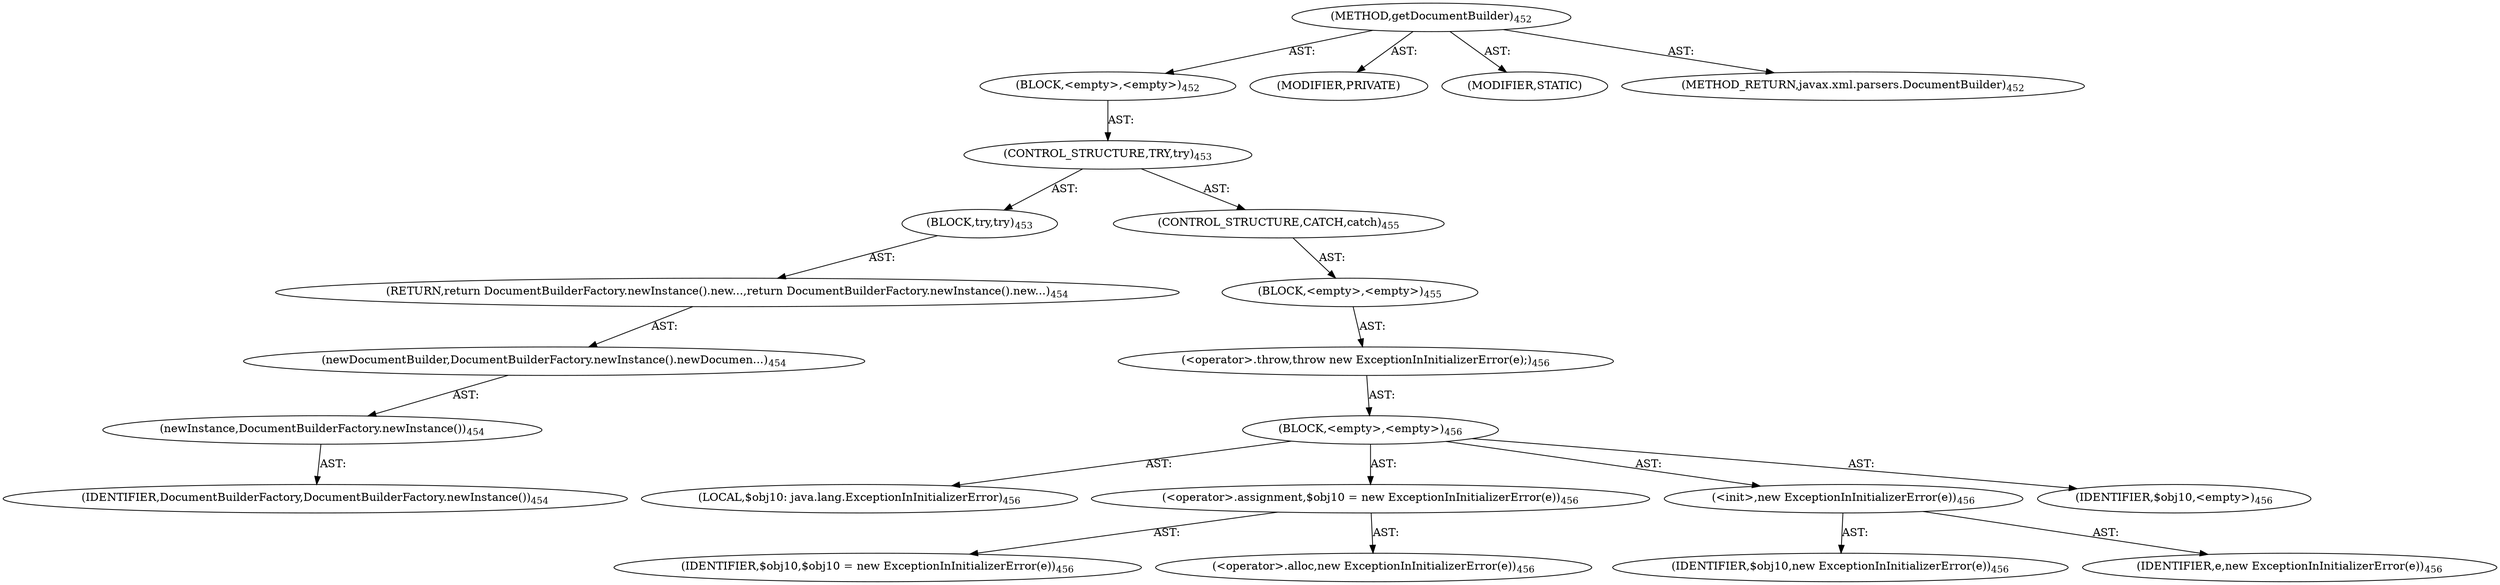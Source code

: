 digraph "getDocumentBuilder" {  
"111669149708" [label = <(METHOD,getDocumentBuilder)<SUB>452</SUB>> ]
"25769803850" [label = <(BLOCK,&lt;empty&gt;,&lt;empty&gt;)<SUB>452</SUB>> ]
"47244640308" [label = <(CONTROL_STRUCTURE,TRY,try)<SUB>453</SUB>> ]
"25769803851" [label = <(BLOCK,try,try)<SUB>453</SUB>> ]
"146028888071" [label = <(RETURN,return DocumentBuilderFactory.newInstance().new...,return DocumentBuilderFactory.newInstance().new...)<SUB>454</SUB>> ]
"30064771302" [label = <(newDocumentBuilder,DocumentBuilderFactory.newInstance().newDocumen...)<SUB>454</SUB>> ]
"30064771303" [label = <(newInstance,DocumentBuilderFactory.newInstance())<SUB>454</SUB>> ]
"68719476950" [label = <(IDENTIFIER,DocumentBuilderFactory,DocumentBuilderFactory.newInstance())<SUB>454</SUB>> ]
"47244640309" [label = <(CONTROL_STRUCTURE,CATCH,catch)<SUB>455</SUB>> ]
"25769803852" [label = <(BLOCK,&lt;empty&gt;,&lt;empty&gt;)<SUB>455</SUB>> ]
"30064771304" [label = <(&lt;operator&gt;.throw,throw new ExceptionInInitializerError(e);)<SUB>456</SUB>> ]
"25769803853" [label = <(BLOCK,&lt;empty&gt;,&lt;empty&gt;)<SUB>456</SUB>> ]
"94489280545" [label = <(LOCAL,$obj10: java.lang.ExceptionInInitializerError)<SUB>456</SUB>> ]
"30064771305" [label = <(&lt;operator&gt;.assignment,$obj10 = new ExceptionInInitializerError(e))<SUB>456</SUB>> ]
"68719476951" [label = <(IDENTIFIER,$obj10,$obj10 = new ExceptionInInitializerError(e))<SUB>456</SUB>> ]
"30064771306" [label = <(&lt;operator&gt;.alloc,new ExceptionInInitializerError(e))<SUB>456</SUB>> ]
"30064771307" [label = <(&lt;init&gt;,new ExceptionInInitializerError(e))<SUB>456</SUB>> ]
"68719476952" [label = <(IDENTIFIER,$obj10,new ExceptionInInitializerError(e))<SUB>456</SUB>> ]
"68719476953" [label = <(IDENTIFIER,e,new ExceptionInInitializerError(e))<SUB>456</SUB>> ]
"68719476954" [label = <(IDENTIFIER,$obj10,&lt;empty&gt;)<SUB>456</SUB>> ]
"133143986215" [label = <(MODIFIER,PRIVATE)> ]
"133143986216" [label = <(MODIFIER,STATIC)> ]
"128849018892" [label = <(METHOD_RETURN,javax.xml.parsers.DocumentBuilder)<SUB>452</SUB>> ]
  "111669149708" -> "25769803850"  [ label = "AST: "] 
  "111669149708" -> "133143986215"  [ label = "AST: "] 
  "111669149708" -> "133143986216"  [ label = "AST: "] 
  "111669149708" -> "128849018892"  [ label = "AST: "] 
  "25769803850" -> "47244640308"  [ label = "AST: "] 
  "47244640308" -> "25769803851"  [ label = "AST: "] 
  "47244640308" -> "47244640309"  [ label = "AST: "] 
  "25769803851" -> "146028888071"  [ label = "AST: "] 
  "146028888071" -> "30064771302"  [ label = "AST: "] 
  "30064771302" -> "30064771303"  [ label = "AST: "] 
  "30064771303" -> "68719476950"  [ label = "AST: "] 
  "47244640309" -> "25769803852"  [ label = "AST: "] 
  "25769803852" -> "30064771304"  [ label = "AST: "] 
  "30064771304" -> "25769803853"  [ label = "AST: "] 
  "25769803853" -> "94489280545"  [ label = "AST: "] 
  "25769803853" -> "30064771305"  [ label = "AST: "] 
  "25769803853" -> "30064771307"  [ label = "AST: "] 
  "25769803853" -> "68719476954"  [ label = "AST: "] 
  "30064771305" -> "68719476951"  [ label = "AST: "] 
  "30064771305" -> "30064771306"  [ label = "AST: "] 
  "30064771307" -> "68719476952"  [ label = "AST: "] 
  "30064771307" -> "68719476953"  [ label = "AST: "] 
}
